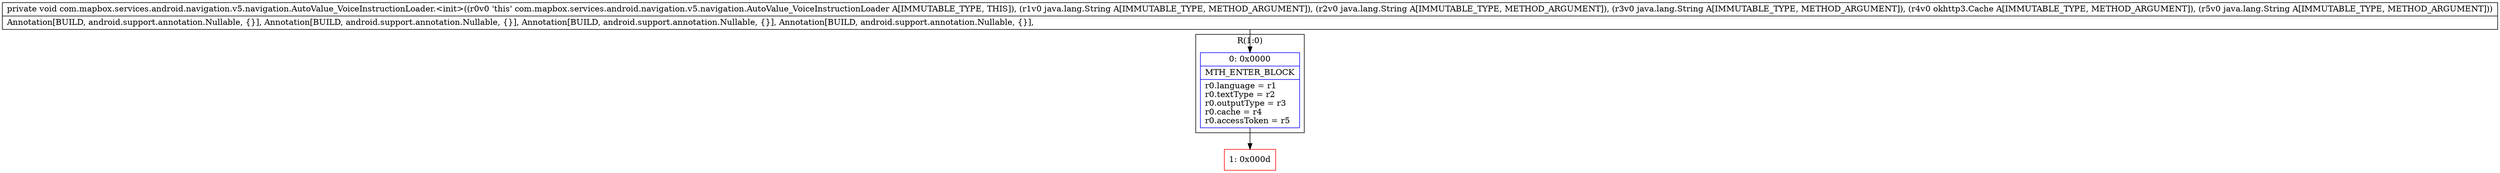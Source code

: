 digraph "CFG forcom.mapbox.services.android.navigation.v5.navigation.AutoValue_VoiceInstructionLoader.\<init\>(Ljava\/lang\/String;Ljava\/lang\/String;Ljava\/lang\/String;Lokhttp3\/Cache;Ljava\/lang\/String;)V" {
subgraph cluster_Region_628988033 {
label = "R(1:0)";
node [shape=record,color=blue];
Node_0 [shape=record,label="{0\:\ 0x0000|MTH_ENTER_BLOCK\l|r0.language = r1\lr0.textType = r2\lr0.outputType = r3\lr0.cache = r4\lr0.accessToken = r5\l}"];
}
Node_1 [shape=record,color=red,label="{1\:\ 0x000d}"];
MethodNode[shape=record,label="{private void com.mapbox.services.android.navigation.v5.navigation.AutoValue_VoiceInstructionLoader.\<init\>((r0v0 'this' com.mapbox.services.android.navigation.v5.navigation.AutoValue_VoiceInstructionLoader A[IMMUTABLE_TYPE, THIS]), (r1v0 java.lang.String A[IMMUTABLE_TYPE, METHOD_ARGUMENT]), (r2v0 java.lang.String A[IMMUTABLE_TYPE, METHOD_ARGUMENT]), (r3v0 java.lang.String A[IMMUTABLE_TYPE, METHOD_ARGUMENT]), (r4v0 okhttp3.Cache A[IMMUTABLE_TYPE, METHOD_ARGUMENT]), (r5v0 java.lang.String A[IMMUTABLE_TYPE, METHOD_ARGUMENT]))  | Annotation[BUILD, android.support.annotation.Nullable, \{\}], Annotation[BUILD, android.support.annotation.Nullable, \{\}], Annotation[BUILD, android.support.annotation.Nullable, \{\}], Annotation[BUILD, android.support.annotation.Nullable, \{\}], \l}"];
MethodNode -> Node_0;
Node_0 -> Node_1;
}

